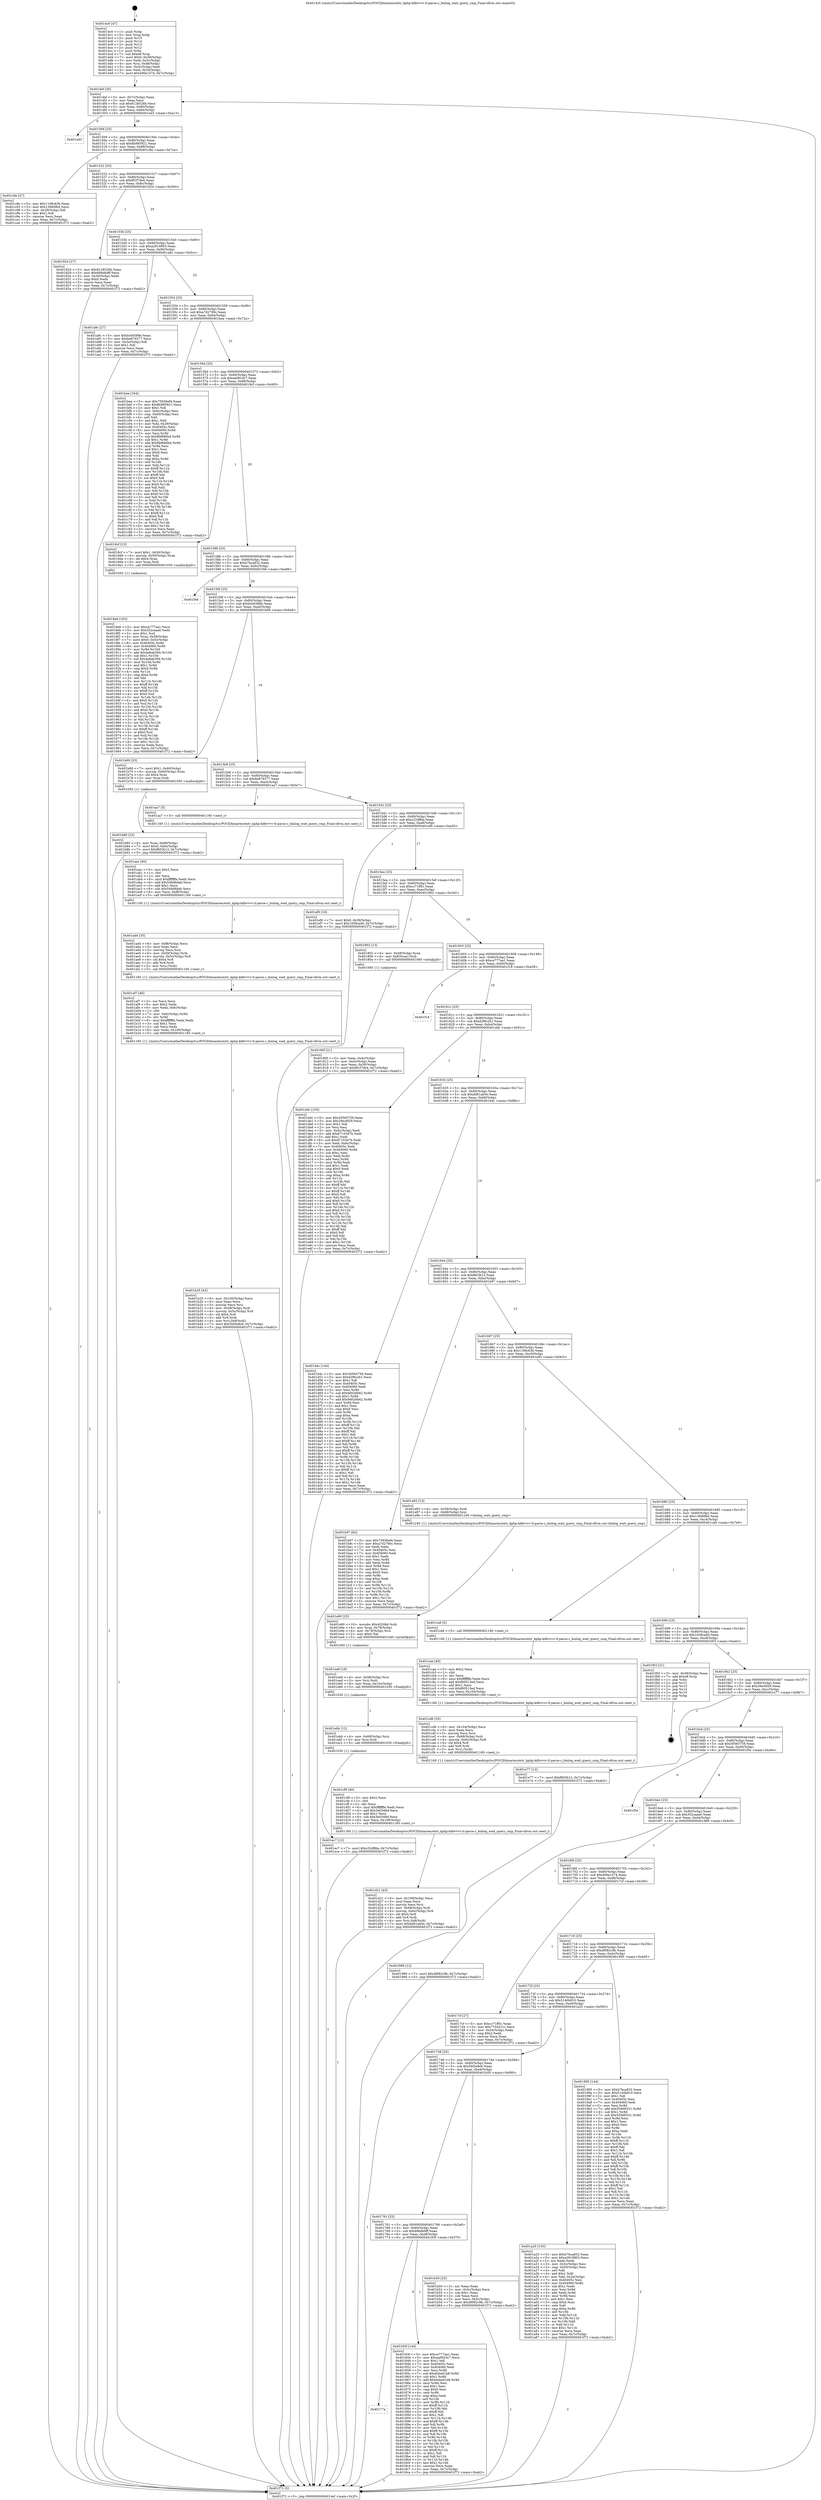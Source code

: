 digraph "0x4014c0" {
  label = "0x4014c0 (/mnt/c/Users/mathe/Desktop/tcc/POCII/binaries/extr_kphp-kdbvvvv-tl-parse.c_binlog_wait_query_cmp_Final-ollvm.out::main(0))"
  labelloc = "t"
  node[shape=record]

  Entry [label="",width=0.3,height=0.3,shape=circle,fillcolor=black,style=filled]
  "0x4014ef" [label="{
     0x4014ef [26]\l
     | [instrs]\l
     &nbsp;&nbsp;0x4014ef \<+3\>: mov -0x7c(%rbp),%eax\l
     &nbsp;&nbsp;0x4014f2 \<+2\>: mov %eax,%ecx\l
     &nbsp;&nbsp;0x4014f4 \<+6\>: sub $0x8128526b,%ecx\l
     &nbsp;&nbsp;0x4014fa \<+3\>: mov %eax,-0x80(%rbp)\l
     &nbsp;&nbsp;0x4014fd \<+6\>: mov %ecx,-0x84(%rbp)\l
     &nbsp;&nbsp;0x401503 \<+6\>: je 0000000000401ed3 \<main+0xa13\>\l
  }"]
  "0x401ed3" [label="{
     0x401ed3\l
  }", style=dashed]
  "0x401509" [label="{
     0x401509 [25]\l
     | [instrs]\l
     &nbsp;&nbsp;0x401509 \<+5\>: jmp 000000000040150e \<main+0x4e\>\l
     &nbsp;&nbsp;0x40150e \<+3\>: mov -0x80(%rbp),%eax\l
     &nbsp;&nbsp;0x401511 \<+5\>: sub $0x8b985921,%eax\l
     &nbsp;&nbsp;0x401516 \<+6\>: mov %eax,-0x88(%rbp)\l
     &nbsp;&nbsp;0x40151c \<+6\>: je 0000000000401c8e \<main+0x7ce\>\l
  }"]
  Exit [label="",width=0.3,height=0.3,shape=circle,fillcolor=black,style=filled,peripheries=2]
  "0x401c8e" [label="{
     0x401c8e [27]\l
     | [instrs]\l
     &nbsp;&nbsp;0x401c8e \<+5\>: mov $0x1168c63b,%eax\l
     &nbsp;&nbsp;0x401c93 \<+5\>: mov $0x139d0fb4,%ecx\l
     &nbsp;&nbsp;0x401c98 \<+3\>: mov -0x29(%rbp),%dl\l
     &nbsp;&nbsp;0x401c9b \<+3\>: test $0x1,%dl\l
     &nbsp;&nbsp;0x401c9e \<+3\>: cmovne %ecx,%eax\l
     &nbsp;&nbsp;0x401ca1 \<+3\>: mov %eax,-0x7c(%rbp)\l
     &nbsp;&nbsp;0x401ca4 \<+5\>: jmp 0000000000401f72 \<main+0xab2\>\l
  }"]
  "0x401522" [label="{
     0x401522 [25]\l
     | [instrs]\l
     &nbsp;&nbsp;0x401522 \<+5\>: jmp 0000000000401527 \<main+0x67\>\l
     &nbsp;&nbsp;0x401527 \<+3\>: mov -0x80(%rbp),%eax\l
     &nbsp;&nbsp;0x40152a \<+5\>: sub $0x9f1f7de4,%eax\l
     &nbsp;&nbsp;0x40152f \<+6\>: mov %eax,-0x8c(%rbp)\l
     &nbsp;&nbsp;0x401535 \<+6\>: je 0000000000401824 \<main+0x364\>\l
  }"]
  "0x401ec7" [label="{
     0x401ec7 [12]\l
     | [instrs]\l
     &nbsp;&nbsp;0x401ec7 \<+7\>: movl $0xc32dffda,-0x7c(%rbp)\l
     &nbsp;&nbsp;0x401ece \<+5\>: jmp 0000000000401f72 \<main+0xab2\>\l
  }"]
  "0x401824" [label="{
     0x401824 [27]\l
     | [instrs]\l
     &nbsp;&nbsp;0x401824 \<+5\>: mov $0x8128526b,%eax\l
     &nbsp;&nbsp;0x401829 \<+5\>: mov $0x68bdb9ff,%ecx\l
     &nbsp;&nbsp;0x40182e \<+3\>: mov -0x30(%rbp),%edx\l
     &nbsp;&nbsp;0x401831 \<+3\>: cmp $0x0,%edx\l
     &nbsp;&nbsp;0x401834 \<+3\>: cmove %ecx,%eax\l
     &nbsp;&nbsp;0x401837 \<+3\>: mov %eax,-0x7c(%rbp)\l
     &nbsp;&nbsp;0x40183a \<+5\>: jmp 0000000000401f72 \<main+0xab2\>\l
  }"]
  "0x40153b" [label="{
     0x40153b [25]\l
     | [instrs]\l
     &nbsp;&nbsp;0x40153b \<+5\>: jmp 0000000000401540 \<main+0x80\>\l
     &nbsp;&nbsp;0x401540 \<+3\>: mov -0x80(%rbp),%eax\l
     &nbsp;&nbsp;0x401543 \<+5\>: sub $0xa2919803,%eax\l
     &nbsp;&nbsp;0x401548 \<+6\>: mov %eax,-0x90(%rbp)\l
     &nbsp;&nbsp;0x40154e \<+6\>: je 0000000000401a8c \<main+0x5cc\>\l
  }"]
  "0x401ebb" [label="{
     0x401ebb [12]\l
     | [instrs]\l
     &nbsp;&nbsp;0x401ebb \<+4\>: mov -0x68(%rbp),%rsi\l
     &nbsp;&nbsp;0x401ebf \<+3\>: mov %rsi,%rdi\l
     &nbsp;&nbsp;0x401ec2 \<+5\>: call 0000000000401030 \<free@plt\>\l
     | [calls]\l
     &nbsp;&nbsp;0x401030 \{1\} (unknown)\l
  }"]
  "0x401a8c" [label="{
     0x401a8c [27]\l
     | [instrs]\l
     &nbsp;&nbsp;0x401a8c \<+5\>: mov $0xbcb0388e,%eax\l
     &nbsp;&nbsp;0x401a91 \<+5\>: mov $0xbe876277,%ecx\l
     &nbsp;&nbsp;0x401a96 \<+3\>: mov -0x2a(%rbp),%dl\l
     &nbsp;&nbsp;0x401a99 \<+3\>: test $0x1,%dl\l
     &nbsp;&nbsp;0x401a9c \<+3\>: cmovne %ecx,%eax\l
     &nbsp;&nbsp;0x401a9f \<+3\>: mov %eax,-0x7c(%rbp)\l
     &nbsp;&nbsp;0x401aa2 \<+5\>: jmp 0000000000401f72 \<main+0xab2\>\l
  }"]
  "0x401554" [label="{
     0x401554 [25]\l
     | [instrs]\l
     &nbsp;&nbsp;0x401554 \<+5\>: jmp 0000000000401559 \<main+0x99\>\l
     &nbsp;&nbsp;0x401559 \<+3\>: mov -0x80(%rbp),%eax\l
     &nbsp;&nbsp;0x40155c \<+5\>: sub $0xa7d2790c,%eax\l
     &nbsp;&nbsp;0x401561 \<+6\>: mov %eax,-0x94(%rbp)\l
     &nbsp;&nbsp;0x401567 \<+6\>: je 0000000000401bea \<main+0x72a\>\l
  }"]
  "0x401ea9" [label="{
     0x401ea9 [18]\l
     | [instrs]\l
     &nbsp;&nbsp;0x401ea9 \<+4\>: mov -0x58(%rbp),%rsi\l
     &nbsp;&nbsp;0x401ead \<+3\>: mov %rsi,%rdi\l
     &nbsp;&nbsp;0x401eb0 \<+6\>: mov %eax,-0x10c(%rbp)\l
     &nbsp;&nbsp;0x401eb6 \<+5\>: call 0000000000401030 \<free@plt\>\l
     | [calls]\l
     &nbsp;&nbsp;0x401030 \{1\} (unknown)\l
  }"]
  "0x401bea" [label="{
     0x401bea [164]\l
     | [instrs]\l
     &nbsp;&nbsp;0x401bea \<+5\>: mov $0x75936ef4,%eax\l
     &nbsp;&nbsp;0x401bef \<+5\>: mov $0x8b985921,%ecx\l
     &nbsp;&nbsp;0x401bf4 \<+2\>: mov $0x1,%dl\l
     &nbsp;&nbsp;0x401bf6 \<+3\>: mov -0x6c(%rbp),%esi\l
     &nbsp;&nbsp;0x401bf9 \<+3\>: cmp -0x60(%rbp),%esi\l
     &nbsp;&nbsp;0x401bfc \<+4\>: setl %dil\l
     &nbsp;&nbsp;0x401c00 \<+4\>: and $0x1,%dil\l
     &nbsp;&nbsp;0x401c04 \<+4\>: mov %dil,-0x29(%rbp)\l
     &nbsp;&nbsp;0x401c08 \<+7\>: mov 0x40405c,%esi\l
     &nbsp;&nbsp;0x401c0f \<+8\>: mov 0x404060,%r8d\l
     &nbsp;&nbsp;0x401c17 \<+3\>: mov %esi,%r9d\l
     &nbsp;&nbsp;0x401c1a \<+7\>: sub $0x8bf686b4,%r9d\l
     &nbsp;&nbsp;0x401c21 \<+4\>: sub $0x1,%r9d\l
     &nbsp;&nbsp;0x401c25 \<+7\>: add $0x8bf686b4,%r9d\l
     &nbsp;&nbsp;0x401c2c \<+4\>: imul %r9d,%esi\l
     &nbsp;&nbsp;0x401c30 \<+3\>: and $0x1,%esi\l
     &nbsp;&nbsp;0x401c33 \<+3\>: cmp $0x0,%esi\l
     &nbsp;&nbsp;0x401c36 \<+4\>: sete %dil\l
     &nbsp;&nbsp;0x401c3a \<+4\>: cmp $0xa,%r8d\l
     &nbsp;&nbsp;0x401c3e \<+4\>: setl %r10b\l
     &nbsp;&nbsp;0x401c42 \<+3\>: mov %dil,%r11b\l
     &nbsp;&nbsp;0x401c45 \<+4\>: xor $0xff,%r11b\l
     &nbsp;&nbsp;0x401c49 \<+3\>: mov %r10b,%bl\l
     &nbsp;&nbsp;0x401c4c \<+3\>: xor $0xff,%bl\l
     &nbsp;&nbsp;0x401c4f \<+3\>: xor $0x0,%dl\l
     &nbsp;&nbsp;0x401c52 \<+3\>: mov %r11b,%r14b\l
     &nbsp;&nbsp;0x401c55 \<+4\>: and $0x0,%r14b\l
     &nbsp;&nbsp;0x401c59 \<+3\>: and %dl,%dil\l
     &nbsp;&nbsp;0x401c5c \<+3\>: mov %bl,%r15b\l
     &nbsp;&nbsp;0x401c5f \<+4\>: and $0x0,%r15b\l
     &nbsp;&nbsp;0x401c63 \<+3\>: and %dl,%r10b\l
     &nbsp;&nbsp;0x401c66 \<+3\>: or %dil,%r14b\l
     &nbsp;&nbsp;0x401c69 \<+3\>: or %r10b,%r15b\l
     &nbsp;&nbsp;0x401c6c \<+3\>: xor %r15b,%r14b\l
     &nbsp;&nbsp;0x401c6f \<+3\>: or %bl,%r11b\l
     &nbsp;&nbsp;0x401c72 \<+4\>: xor $0xff,%r11b\l
     &nbsp;&nbsp;0x401c76 \<+3\>: or $0x0,%dl\l
     &nbsp;&nbsp;0x401c79 \<+3\>: and %dl,%r11b\l
     &nbsp;&nbsp;0x401c7c \<+3\>: or %r11b,%r14b\l
     &nbsp;&nbsp;0x401c7f \<+4\>: test $0x1,%r14b\l
     &nbsp;&nbsp;0x401c83 \<+3\>: cmovne %ecx,%eax\l
     &nbsp;&nbsp;0x401c86 \<+3\>: mov %eax,-0x7c(%rbp)\l
     &nbsp;&nbsp;0x401c89 \<+5\>: jmp 0000000000401f72 \<main+0xab2\>\l
  }"]
  "0x40156d" [label="{
     0x40156d [25]\l
     | [instrs]\l
     &nbsp;&nbsp;0x40156d \<+5\>: jmp 0000000000401572 \<main+0xb2\>\l
     &nbsp;&nbsp;0x401572 \<+3\>: mov -0x80(%rbp),%eax\l
     &nbsp;&nbsp;0x401575 \<+5\>: sub $0xaa0824c7,%eax\l
     &nbsp;&nbsp;0x40157a \<+6\>: mov %eax,-0x98(%rbp)\l
     &nbsp;&nbsp;0x401580 \<+6\>: je 00000000004018cf \<main+0x40f\>\l
  }"]
  "0x401e90" [label="{
     0x401e90 [25]\l
     | [instrs]\l
     &nbsp;&nbsp;0x401e90 \<+10\>: movabs $0x4020b6,%rdi\l
     &nbsp;&nbsp;0x401e9a \<+4\>: mov %rax,-0x78(%rbp)\l
     &nbsp;&nbsp;0x401e9e \<+4\>: mov -0x78(%rbp),%rsi\l
     &nbsp;&nbsp;0x401ea2 \<+2\>: mov $0x0,%al\l
     &nbsp;&nbsp;0x401ea4 \<+5\>: call 0000000000401040 \<printf@plt\>\l
     | [calls]\l
     &nbsp;&nbsp;0x401040 \{1\} (unknown)\l
  }"]
  "0x4018cf" [label="{
     0x4018cf [23]\l
     | [instrs]\l
     &nbsp;&nbsp;0x4018cf \<+7\>: movl $0x1,-0x50(%rbp)\l
     &nbsp;&nbsp;0x4018d6 \<+4\>: movslq -0x50(%rbp),%rax\l
     &nbsp;&nbsp;0x4018da \<+4\>: shl $0x4,%rax\l
     &nbsp;&nbsp;0x4018de \<+3\>: mov %rax,%rdi\l
     &nbsp;&nbsp;0x4018e1 \<+5\>: call 0000000000401050 \<malloc@plt\>\l
     | [calls]\l
     &nbsp;&nbsp;0x401050 \{1\} (unknown)\l
  }"]
  "0x401586" [label="{
     0x401586 [25]\l
     | [instrs]\l
     &nbsp;&nbsp;0x401586 \<+5\>: jmp 000000000040158b \<main+0xcb\>\l
     &nbsp;&nbsp;0x40158b \<+3\>: mov -0x80(%rbp),%eax\l
     &nbsp;&nbsp;0x40158e \<+5\>: sub $0xb7bca832,%eax\l
     &nbsp;&nbsp;0x401593 \<+6\>: mov %eax,-0x9c(%rbp)\l
     &nbsp;&nbsp;0x401599 \<+6\>: je 0000000000401f46 \<main+0xa86\>\l
  }"]
  "0x401d21" [label="{
     0x401d21 [43]\l
     | [instrs]\l
     &nbsp;&nbsp;0x401d21 \<+6\>: mov -0x108(%rbp),%ecx\l
     &nbsp;&nbsp;0x401d27 \<+3\>: imul %eax,%ecx\l
     &nbsp;&nbsp;0x401d2a \<+3\>: movslq %ecx,%rsi\l
     &nbsp;&nbsp;0x401d2d \<+4\>: mov -0x68(%rbp),%rdi\l
     &nbsp;&nbsp;0x401d31 \<+4\>: movslq -0x6c(%rbp),%r8\l
     &nbsp;&nbsp;0x401d35 \<+4\>: shl $0x4,%r8\l
     &nbsp;&nbsp;0x401d39 \<+3\>: add %r8,%rdi\l
     &nbsp;&nbsp;0x401d3c \<+4\>: mov %rsi,0x8(%rdi)\l
     &nbsp;&nbsp;0x401d40 \<+7\>: movl $0xdd61ab5e,-0x7c(%rbp)\l
     &nbsp;&nbsp;0x401d47 \<+5\>: jmp 0000000000401f72 \<main+0xab2\>\l
  }"]
  "0x401f46" [label="{
     0x401f46\l
  }", style=dashed]
  "0x40159f" [label="{
     0x40159f [25]\l
     | [instrs]\l
     &nbsp;&nbsp;0x40159f \<+5\>: jmp 00000000004015a4 \<main+0xe4\>\l
     &nbsp;&nbsp;0x4015a4 \<+3\>: mov -0x80(%rbp),%eax\l
     &nbsp;&nbsp;0x4015a7 \<+5\>: sub $0xbcb0388e,%eax\l
     &nbsp;&nbsp;0x4015ac \<+6\>: mov %eax,-0xa0(%rbp)\l
     &nbsp;&nbsp;0x4015b2 \<+6\>: je 0000000000401b69 \<main+0x6a9\>\l
  }"]
  "0x401cf9" [label="{
     0x401cf9 [40]\l
     | [instrs]\l
     &nbsp;&nbsp;0x401cf9 \<+5\>: mov $0x2,%ecx\l
     &nbsp;&nbsp;0x401cfe \<+1\>: cltd\l
     &nbsp;&nbsp;0x401cff \<+2\>: idiv %ecx\l
     &nbsp;&nbsp;0x401d01 \<+6\>: imul $0xfffffffe,%edx,%ecx\l
     &nbsp;&nbsp;0x401d07 \<+6\>: add $0x3e034fef,%ecx\l
     &nbsp;&nbsp;0x401d0d \<+3\>: add $0x1,%ecx\l
     &nbsp;&nbsp;0x401d10 \<+6\>: sub $0x3e034fef,%ecx\l
     &nbsp;&nbsp;0x401d16 \<+6\>: mov %ecx,-0x108(%rbp)\l
     &nbsp;&nbsp;0x401d1c \<+5\>: call 0000000000401160 \<next_i\>\l
     | [calls]\l
     &nbsp;&nbsp;0x401160 \{1\} (/mnt/c/Users/mathe/Desktop/tcc/POCII/binaries/extr_kphp-kdbvvvv-tl-parse.c_binlog_wait_query_cmp_Final-ollvm.out::next_i)\l
  }"]
  "0x401b69" [label="{
     0x401b69 [23]\l
     | [instrs]\l
     &nbsp;&nbsp;0x401b69 \<+7\>: movl $0x1,-0x60(%rbp)\l
     &nbsp;&nbsp;0x401b70 \<+4\>: movslq -0x60(%rbp),%rax\l
     &nbsp;&nbsp;0x401b74 \<+4\>: shl $0x4,%rax\l
     &nbsp;&nbsp;0x401b78 \<+3\>: mov %rax,%rdi\l
     &nbsp;&nbsp;0x401b7b \<+5\>: call 0000000000401050 \<malloc@plt\>\l
     | [calls]\l
     &nbsp;&nbsp;0x401050 \{1\} (unknown)\l
  }"]
  "0x4015b8" [label="{
     0x4015b8 [25]\l
     | [instrs]\l
     &nbsp;&nbsp;0x4015b8 \<+5\>: jmp 00000000004015bd \<main+0xfd\>\l
     &nbsp;&nbsp;0x4015bd \<+3\>: mov -0x80(%rbp),%eax\l
     &nbsp;&nbsp;0x4015c0 \<+5\>: sub $0xbe876277,%eax\l
     &nbsp;&nbsp;0x4015c5 \<+6\>: mov %eax,-0xa4(%rbp)\l
     &nbsp;&nbsp;0x4015cb \<+6\>: je 0000000000401aa7 \<main+0x5e7\>\l
  }"]
  "0x401cd6" [label="{
     0x401cd6 [35]\l
     | [instrs]\l
     &nbsp;&nbsp;0x401cd6 \<+6\>: mov -0x104(%rbp),%ecx\l
     &nbsp;&nbsp;0x401cdc \<+3\>: imul %eax,%ecx\l
     &nbsp;&nbsp;0x401cdf \<+3\>: movslq %ecx,%rsi\l
     &nbsp;&nbsp;0x401ce2 \<+4\>: mov -0x68(%rbp),%rdi\l
     &nbsp;&nbsp;0x401ce6 \<+4\>: movslq -0x6c(%rbp),%r8\l
     &nbsp;&nbsp;0x401cea \<+4\>: shl $0x4,%r8\l
     &nbsp;&nbsp;0x401cee \<+3\>: add %r8,%rdi\l
     &nbsp;&nbsp;0x401cf1 \<+3\>: mov %rsi,(%rdi)\l
     &nbsp;&nbsp;0x401cf4 \<+5\>: call 0000000000401160 \<next_i\>\l
     | [calls]\l
     &nbsp;&nbsp;0x401160 \{1\} (/mnt/c/Users/mathe/Desktop/tcc/POCII/binaries/extr_kphp-kdbvvvv-tl-parse.c_binlog_wait_query_cmp_Final-ollvm.out::next_i)\l
  }"]
  "0x401aa7" [label="{
     0x401aa7 [5]\l
     | [instrs]\l
     &nbsp;&nbsp;0x401aa7 \<+5\>: call 0000000000401160 \<next_i\>\l
     | [calls]\l
     &nbsp;&nbsp;0x401160 \{1\} (/mnt/c/Users/mathe/Desktop/tcc/POCII/binaries/extr_kphp-kdbvvvv-tl-parse.c_binlog_wait_query_cmp_Final-ollvm.out::next_i)\l
  }"]
  "0x4015d1" [label="{
     0x4015d1 [25]\l
     | [instrs]\l
     &nbsp;&nbsp;0x4015d1 \<+5\>: jmp 00000000004015d6 \<main+0x116\>\l
     &nbsp;&nbsp;0x4015d6 \<+3\>: mov -0x80(%rbp),%eax\l
     &nbsp;&nbsp;0x4015d9 \<+5\>: sub $0xc32dffda,%eax\l
     &nbsp;&nbsp;0x4015de \<+6\>: mov %eax,-0xa8(%rbp)\l
     &nbsp;&nbsp;0x4015e4 \<+6\>: je 0000000000401ef0 \<main+0xa30\>\l
  }"]
  "0x401cae" [label="{
     0x401cae [40]\l
     | [instrs]\l
     &nbsp;&nbsp;0x401cae \<+5\>: mov $0x2,%ecx\l
     &nbsp;&nbsp;0x401cb3 \<+1\>: cltd\l
     &nbsp;&nbsp;0x401cb4 \<+2\>: idiv %ecx\l
     &nbsp;&nbsp;0x401cb6 \<+6\>: imul $0xfffffffe,%edx,%ecx\l
     &nbsp;&nbsp;0x401cbc \<+6\>: add $0xf60513ed,%ecx\l
     &nbsp;&nbsp;0x401cc2 \<+3\>: add $0x1,%ecx\l
     &nbsp;&nbsp;0x401cc5 \<+6\>: sub $0xf60513ed,%ecx\l
     &nbsp;&nbsp;0x401ccb \<+6\>: mov %ecx,-0x104(%rbp)\l
     &nbsp;&nbsp;0x401cd1 \<+5\>: call 0000000000401160 \<next_i\>\l
     | [calls]\l
     &nbsp;&nbsp;0x401160 \{1\} (/mnt/c/Users/mathe/Desktop/tcc/POCII/binaries/extr_kphp-kdbvvvv-tl-parse.c_binlog_wait_query_cmp_Final-ollvm.out::next_i)\l
  }"]
  "0x401ef0" [label="{
     0x401ef0 [19]\l
     | [instrs]\l
     &nbsp;&nbsp;0x401ef0 \<+7\>: movl $0x0,-0x38(%rbp)\l
     &nbsp;&nbsp;0x401ef7 \<+7\>: movl $0x1d39ca40,-0x7c(%rbp)\l
     &nbsp;&nbsp;0x401efe \<+5\>: jmp 0000000000401f72 \<main+0xab2\>\l
  }"]
  "0x4015ea" [label="{
     0x4015ea [25]\l
     | [instrs]\l
     &nbsp;&nbsp;0x4015ea \<+5\>: jmp 00000000004015ef \<main+0x12f\>\l
     &nbsp;&nbsp;0x4015ef \<+3\>: mov -0x80(%rbp),%eax\l
     &nbsp;&nbsp;0x4015f2 \<+5\>: sub $0xcc71ff5c,%eax\l
     &nbsp;&nbsp;0x4015f7 \<+6\>: mov %eax,-0xac(%rbp)\l
     &nbsp;&nbsp;0x4015fd \<+6\>: je 0000000000401802 \<main+0x342\>\l
  }"]
  "0x401b80" [label="{
     0x401b80 [23]\l
     | [instrs]\l
     &nbsp;&nbsp;0x401b80 \<+4\>: mov %rax,-0x68(%rbp)\l
     &nbsp;&nbsp;0x401b84 \<+7\>: movl $0x0,-0x6c(%rbp)\l
     &nbsp;&nbsp;0x401b8b \<+7\>: movl $0xf603b12,-0x7c(%rbp)\l
     &nbsp;&nbsp;0x401b92 \<+5\>: jmp 0000000000401f72 \<main+0xab2\>\l
  }"]
  "0x401802" [label="{
     0x401802 [13]\l
     | [instrs]\l
     &nbsp;&nbsp;0x401802 \<+4\>: mov -0x48(%rbp),%rax\l
     &nbsp;&nbsp;0x401806 \<+4\>: mov 0x8(%rax),%rdi\l
     &nbsp;&nbsp;0x40180a \<+5\>: call 0000000000401060 \<atoi@plt\>\l
     | [calls]\l
     &nbsp;&nbsp;0x401060 \{1\} (unknown)\l
  }"]
  "0x401603" [label="{
     0x401603 [25]\l
     | [instrs]\l
     &nbsp;&nbsp;0x401603 \<+5\>: jmp 0000000000401608 \<main+0x148\>\l
     &nbsp;&nbsp;0x401608 \<+3\>: mov -0x80(%rbp),%eax\l
     &nbsp;&nbsp;0x40160b \<+5\>: sub $0xce777aa1,%eax\l
     &nbsp;&nbsp;0x401610 \<+6\>: mov %eax,-0xb0(%rbp)\l
     &nbsp;&nbsp;0x401616 \<+6\>: je 0000000000401f18 \<main+0xa58\>\l
  }"]
  "0x401b25" [label="{
     0x401b25 [43]\l
     | [instrs]\l
     &nbsp;&nbsp;0x401b25 \<+6\>: mov -0x100(%rbp),%ecx\l
     &nbsp;&nbsp;0x401b2b \<+3\>: imul %eax,%ecx\l
     &nbsp;&nbsp;0x401b2e \<+3\>: movslq %ecx,%rsi\l
     &nbsp;&nbsp;0x401b31 \<+4\>: mov -0x58(%rbp),%rdi\l
     &nbsp;&nbsp;0x401b35 \<+4\>: movslq -0x5c(%rbp),%r8\l
     &nbsp;&nbsp;0x401b39 \<+4\>: shl $0x4,%r8\l
     &nbsp;&nbsp;0x401b3d \<+3\>: add %r8,%rdi\l
     &nbsp;&nbsp;0x401b40 \<+4\>: mov %rsi,0x8(%rdi)\l
     &nbsp;&nbsp;0x401b44 \<+7\>: movl $0x5bf3e8c6,-0x7c(%rbp)\l
     &nbsp;&nbsp;0x401b4b \<+5\>: jmp 0000000000401f72 \<main+0xab2\>\l
  }"]
  "0x401f18" [label="{
     0x401f18\l
  }", style=dashed]
  "0x40161c" [label="{
     0x40161c [25]\l
     | [instrs]\l
     &nbsp;&nbsp;0x40161c \<+5\>: jmp 0000000000401621 \<main+0x161\>\l
     &nbsp;&nbsp;0x401621 \<+3\>: mov -0x80(%rbp),%eax\l
     &nbsp;&nbsp;0x401624 \<+5\>: sub $0xd2f9c2b1,%eax\l
     &nbsp;&nbsp;0x401629 \<+6\>: mov %eax,-0xb4(%rbp)\l
     &nbsp;&nbsp;0x40162f \<+6\>: je 0000000000401ddc \<main+0x91c\>\l
  }"]
  "0x401af7" [label="{
     0x401af7 [46]\l
     | [instrs]\l
     &nbsp;&nbsp;0x401af7 \<+2\>: xor %ecx,%ecx\l
     &nbsp;&nbsp;0x401af9 \<+5\>: mov $0x2,%edx\l
     &nbsp;&nbsp;0x401afe \<+6\>: mov %edx,-0xfc(%rbp)\l
     &nbsp;&nbsp;0x401b04 \<+1\>: cltd\l
     &nbsp;&nbsp;0x401b05 \<+7\>: mov -0xfc(%rbp),%r9d\l
     &nbsp;&nbsp;0x401b0c \<+3\>: idiv %r9d\l
     &nbsp;&nbsp;0x401b0f \<+6\>: imul $0xfffffffe,%edx,%edx\l
     &nbsp;&nbsp;0x401b15 \<+3\>: sub $0x1,%ecx\l
     &nbsp;&nbsp;0x401b18 \<+2\>: sub %ecx,%edx\l
     &nbsp;&nbsp;0x401b1a \<+6\>: mov %edx,-0x100(%rbp)\l
     &nbsp;&nbsp;0x401b20 \<+5\>: call 0000000000401160 \<next_i\>\l
     | [calls]\l
     &nbsp;&nbsp;0x401160 \{1\} (/mnt/c/Users/mathe/Desktop/tcc/POCII/binaries/extr_kphp-kdbvvvv-tl-parse.c_binlog_wait_query_cmp_Final-ollvm.out::next_i)\l
  }"]
  "0x401ddc" [label="{
     0x401ddc [155]\l
     | [instrs]\l
     &nbsp;&nbsp;0x401ddc \<+5\>: mov $0x30565759,%eax\l
     &nbsp;&nbsp;0x401de1 \<+5\>: mov $0x29ec6f29,%ecx\l
     &nbsp;&nbsp;0x401de6 \<+2\>: mov $0x1,%dl\l
     &nbsp;&nbsp;0x401de8 \<+2\>: xor %esi,%esi\l
     &nbsp;&nbsp;0x401dea \<+3\>: mov -0x6c(%rbp),%edi\l
     &nbsp;&nbsp;0x401ded \<+6\>: add $0x87103d7b,%edi\l
     &nbsp;&nbsp;0x401df3 \<+3\>: add $0x1,%edi\l
     &nbsp;&nbsp;0x401df6 \<+6\>: sub $0x87103d7b,%edi\l
     &nbsp;&nbsp;0x401dfc \<+3\>: mov %edi,-0x6c(%rbp)\l
     &nbsp;&nbsp;0x401dff \<+7\>: mov 0x40405c,%edi\l
     &nbsp;&nbsp;0x401e06 \<+8\>: mov 0x404060,%r8d\l
     &nbsp;&nbsp;0x401e0e \<+3\>: sub $0x1,%esi\l
     &nbsp;&nbsp;0x401e11 \<+3\>: mov %edi,%r9d\l
     &nbsp;&nbsp;0x401e14 \<+3\>: add %esi,%r9d\l
     &nbsp;&nbsp;0x401e17 \<+4\>: imul %r9d,%edi\l
     &nbsp;&nbsp;0x401e1b \<+3\>: and $0x1,%edi\l
     &nbsp;&nbsp;0x401e1e \<+3\>: cmp $0x0,%edi\l
     &nbsp;&nbsp;0x401e21 \<+4\>: sete %r10b\l
     &nbsp;&nbsp;0x401e25 \<+4\>: cmp $0xa,%r8d\l
     &nbsp;&nbsp;0x401e29 \<+4\>: setl %r11b\l
     &nbsp;&nbsp;0x401e2d \<+3\>: mov %r10b,%bl\l
     &nbsp;&nbsp;0x401e30 \<+3\>: xor $0xff,%bl\l
     &nbsp;&nbsp;0x401e33 \<+3\>: mov %r11b,%r14b\l
     &nbsp;&nbsp;0x401e36 \<+4\>: xor $0xff,%r14b\l
     &nbsp;&nbsp;0x401e3a \<+3\>: xor $0x0,%dl\l
     &nbsp;&nbsp;0x401e3d \<+3\>: mov %bl,%r15b\l
     &nbsp;&nbsp;0x401e40 \<+4\>: and $0x0,%r15b\l
     &nbsp;&nbsp;0x401e44 \<+3\>: and %dl,%r10b\l
     &nbsp;&nbsp;0x401e47 \<+3\>: mov %r14b,%r12b\l
     &nbsp;&nbsp;0x401e4a \<+4\>: and $0x0,%r12b\l
     &nbsp;&nbsp;0x401e4e \<+3\>: and %dl,%r11b\l
     &nbsp;&nbsp;0x401e51 \<+3\>: or %r10b,%r15b\l
     &nbsp;&nbsp;0x401e54 \<+3\>: or %r11b,%r12b\l
     &nbsp;&nbsp;0x401e57 \<+3\>: xor %r12b,%r15b\l
     &nbsp;&nbsp;0x401e5a \<+3\>: or %r14b,%bl\l
     &nbsp;&nbsp;0x401e5d \<+3\>: xor $0xff,%bl\l
     &nbsp;&nbsp;0x401e60 \<+3\>: or $0x0,%dl\l
     &nbsp;&nbsp;0x401e63 \<+2\>: and %dl,%bl\l
     &nbsp;&nbsp;0x401e65 \<+3\>: or %bl,%r15b\l
     &nbsp;&nbsp;0x401e68 \<+4\>: test $0x1,%r15b\l
     &nbsp;&nbsp;0x401e6c \<+3\>: cmovne %ecx,%eax\l
     &nbsp;&nbsp;0x401e6f \<+3\>: mov %eax,-0x7c(%rbp)\l
     &nbsp;&nbsp;0x401e72 \<+5\>: jmp 0000000000401f72 \<main+0xab2\>\l
  }"]
  "0x401635" [label="{
     0x401635 [25]\l
     | [instrs]\l
     &nbsp;&nbsp;0x401635 \<+5\>: jmp 000000000040163a \<main+0x17a\>\l
     &nbsp;&nbsp;0x40163a \<+3\>: mov -0x80(%rbp),%eax\l
     &nbsp;&nbsp;0x40163d \<+5\>: sub $0xdd61ab5e,%eax\l
     &nbsp;&nbsp;0x401642 \<+6\>: mov %eax,-0xb8(%rbp)\l
     &nbsp;&nbsp;0x401648 \<+6\>: je 0000000000401d4c \<main+0x88c\>\l
  }"]
  "0x401ad4" [label="{
     0x401ad4 [35]\l
     | [instrs]\l
     &nbsp;&nbsp;0x401ad4 \<+6\>: mov -0xf8(%rbp),%ecx\l
     &nbsp;&nbsp;0x401ada \<+3\>: imul %eax,%ecx\l
     &nbsp;&nbsp;0x401add \<+3\>: movslq %ecx,%rsi\l
     &nbsp;&nbsp;0x401ae0 \<+4\>: mov -0x58(%rbp),%rdi\l
     &nbsp;&nbsp;0x401ae4 \<+4\>: movslq -0x5c(%rbp),%r8\l
     &nbsp;&nbsp;0x401ae8 \<+4\>: shl $0x4,%r8\l
     &nbsp;&nbsp;0x401aec \<+3\>: add %r8,%rdi\l
     &nbsp;&nbsp;0x401aef \<+3\>: mov %rsi,(%rdi)\l
     &nbsp;&nbsp;0x401af2 \<+5\>: call 0000000000401160 \<next_i\>\l
     | [calls]\l
     &nbsp;&nbsp;0x401160 \{1\} (/mnt/c/Users/mathe/Desktop/tcc/POCII/binaries/extr_kphp-kdbvvvv-tl-parse.c_binlog_wait_query_cmp_Final-ollvm.out::next_i)\l
  }"]
  "0x401d4c" [label="{
     0x401d4c [144]\l
     | [instrs]\l
     &nbsp;&nbsp;0x401d4c \<+5\>: mov $0x30565759,%eax\l
     &nbsp;&nbsp;0x401d51 \<+5\>: mov $0xd2f9c2b1,%ecx\l
     &nbsp;&nbsp;0x401d56 \<+2\>: mov $0x1,%dl\l
     &nbsp;&nbsp;0x401d58 \<+7\>: mov 0x40405c,%esi\l
     &nbsp;&nbsp;0x401d5f \<+7\>: mov 0x404060,%edi\l
     &nbsp;&nbsp;0x401d66 \<+3\>: mov %esi,%r8d\l
     &nbsp;&nbsp;0x401d69 \<+7\>: sub $0x9d026b62,%r8d\l
     &nbsp;&nbsp;0x401d70 \<+4\>: sub $0x1,%r8d\l
     &nbsp;&nbsp;0x401d74 \<+7\>: add $0x9d026b62,%r8d\l
     &nbsp;&nbsp;0x401d7b \<+4\>: imul %r8d,%esi\l
     &nbsp;&nbsp;0x401d7f \<+3\>: and $0x1,%esi\l
     &nbsp;&nbsp;0x401d82 \<+3\>: cmp $0x0,%esi\l
     &nbsp;&nbsp;0x401d85 \<+4\>: sete %r9b\l
     &nbsp;&nbsp;0x401d89 \<+3\>: cmp $0xa,%edi\l
     &nbsp;&nbsp;0x401d8c \<+4\>: setl %r10b\l
     &nbsp;&nbsp;0x401d90 \<+3\>: mov %r9b,%r11b\l
     &nbsp;&nbsp;0x401d93 \<+4\>: xor $0xff,%r11b\l
     &nbsp;&nbsp;0x401d97 \<+3\>: mov %r10b,%bl\l
     &nbsp;&nbsp;0x401d9a \<+3\>: xor $0xff,%bl\l
     &nbsp;&nbsp;0x401d9d \<+3\>: xor $0x1,%dl\l
     &nbsp;&nbsp;0x401da0 \<+3\>: mov %r11b,%r14b\l
     &nbsp;&nbsp;0x401da3 \<+4\>: and $0xff,%r14b\l
     &nbsp;&nbsp;0x401da7 \<+3\>: and %dl,%r9b\l
     &nbsp;&nbsp;0x401daa \<+3\>: mov %bl,%r15b\l
     &nbsp;&nbsp;0x401dad \<+4\>: and $0xff,%r15b\l
     &nbsp;&nbsp;0x401db1 \<+3\>: and %dl,%r10b\l
     &nbsp;&nbsp;0x401db4 \<+3\>: or %r9b,%r14b\l
     &nbsp;&nbsp;0x401db7 \<+3\>: or %r10b,%r15b\l
     &nbsp;&nbsp;0x401dba \<+3\>: xor %r15b,%r14b\l
     &nbsp;&nbsp;0x401dbd \<+3\>: or %bl,%r11b\l
     &nbsp;&nbsp;0x401dc0 \<+4\>: xor $0xff,%r11b\l
     &nbsp;&nbsp;0x401dc4 \<+3\>: or $0x1,%dl\l
     &nbsp;&nbsp;0x401dc7 \<+3\>: and %dl,%r11b\l
     &nbsp;&nbsp;0x401dca \<+3\>: or %r11b,%r14b\l
     &nbsp;&nbsp;0x401dcd \<+4\>: test $0x1,%r14b\l
     &nbsp;&nbsp;0x401dd1 \<+3\>: cmovne %ecx,%eax\l
     &nbsp;&nbsp;0x401dd4 \<+3\>: mov %eax,-0x7c(%rbp)\l
     &nbsp;&nbsp;0x401dd7 \<+5\>: jmp 0000000000401f72 \<main+0xab2\>\l
  }"]
  "0x40164e" [label="{
     0x40164e [25]\l
     | [instrs]\l
     &nbsp;&nbsp;0x40164e \<+5\>: jmp 0000000000401653 \<main+0x193\>\l
     &nbsp;&nbsp;0x401653 \<+3\>: mov -0x80(%rbp),%eax\l
     &nbsp;&nbsp;0x401656 \<+5\>: sub $0xf603b12,%eax\l
     &nbsp;&nbsp;0x40165b \<+6\>: mov %eax,-0xbc(%rbp)\l
     &nbsp;&nbsp;0x401661 \<+6\>: je 0000000000401b97 \<main+0x6d7\>\l
  }"]
  "0x401aac" [label="{
     0x401aac [40]\l
     | [instrs]\l
     &nbsp;&nbsp;0x401aac \<+5\>: mov $0x2,%ecx\l
     &nbsp;&nbsp;0x401ab1 \<+1\>: cltd\l
     &nbsp;&nbsp;0x401ab2 \<+2\>: idiv %ecx\l
     &nbsp;&nbsp;0x401ab4 \<+6\>: imul $0xfffffffe,%edx,%ecx\l
     &nbsp;&nbsp;0x401aba \<+6\>: add $0x548d6dab,%ecx\l
     &nbsp;&nbsp;0x401ac0 \<+3\>: add $0x1,%ecx\l
     &nbsp;&nbsp;0x401ac3 \<+6\>: sub $0x548d6dab,%ecx\l
     &nbsp;&nbsp;0x401ac9 \<+6\>: mov %ecx,-0xf8(%rbp)\l
     &nbsp;&nbsp;0x401acf \<+5\>: call 0000000000401160 \<next_i\>\l
     | [calls]\l
     &nbsp;&nbsp;0x401160 \{1\} (/mnt/c/Users/mathe/Desktop/tcc/POCII/binaries/extr_kphp-kdbvvvv-tl-parse.c_binlog_wait_query_cmp_Final-ollvm.out::next_i)\l
  }"]
  "0x401b97" [label="{
     0x401b97 [83]\l
     | [instrs]\l
     &nbsp;&nbsp;0x401b97 \<+5\>: mov $0x75936ef4,%eax\l
     &nbsp;&nbsp;0x401b9c \<+5\>: mov $0xa7d2790c,%ecx\l
     &nbsp;&nbsp;0x401ba1 \<+2\>: xor %edx,%edx\l
     &nbsp;&nbsp;0x401ba3 \<+7\>: mov 0x40405c,%esi\l
     &nbsp;&nbsp;0x401baa \<+7\>: mov 0x404060,%edi\l
     &nbsp;&nbsp;0x401bb1 \<+3\>: sub $0x1,%edx\l
     &nbsp;&nbsp;0x401bb4 \<+3\>: mov %esi,%r8d\l
     &nbsp;&nbsp;0x401bb7 \<+3\>: add %edx,%r8d\l
     &nbsp;&nbsp;0x401bba \<+4\>: imul %r8d,%esi\l
     &nbsp;&nbsp;0x401bbe \<+3\>: and $0x1,%esi\l
     &nbsp;&nbsp;0x401bc1 \<+3\>: cmp $0x0,%esi\l
     &nbsp;&nbsp;0x401bc4 \<+4\>: sete %r9b\l
     &nbsp;&nbsp;0x401bc8 \<+3\>: cmp $0xa,%edi\l
     &nbsp;&nbsp;0x401bcb \<+4\>: setl %r10b\l
     &nbsp;&nbsp;0x401bcf \<+3\>: mov %r9b,%r11b\l
     &nbsp;&nbsp;0x401bd2 \<+3\>: and %r10b,%r11b\l
     &nbsp;&nbsp;0x401bd5 \<+3\>: xor %r10b,%r9b\l
     &nbsp;&nbsp;0x401bd8 \<+3\>: or %r9b,%r11b\l
     &nbsp;&nbsp;0x401bdb \<+4\>: test $0x1,%r11b\l
     &nbsp;&nbsp;0x401bdf \<+3\>: cmovne %ecx,%eax\l
     &nbsp;&nbsp;0x401be2 \<+3\>: mov %eax,-0x7c(%rbp)\l
     &nbsp;&nbsp;0x401be5 \<+5\>: jmp 0000000000401f72 \<main+0xab2\>\l
  }"]
  "0x401667" [label="{
     0x401667 [25]\l
     | [instrs]\l
     &nbsp;&nbsp;0x401667 \<+5\>: jmp 000000000040166c \<main+0x1ac\>\l
     &nbsp;&nbsp;0x40166c \<+3\>: mov -0x80(%rbp),%eax\l
     &nbsp;&nbsp;0x40166f \<+5\>: sub $0x1168c63b,%eax\l
     &nbsp;&nbsp;0x401674 \<+6\>: mov %eax,-0xc0(%rbp)\l
     &nbsp;&nbsp;0x40167a \<+6\>: je 0000000000401e83 \<main+0x9c3\>\l
  }"]
  "0x4018e6" [label="{
     0x4018e6 [163]\l
     | [instrs]\l
     &nbsp;&nbsp;0x4018e6 \<+5\>: mov $0xce777aa1,%ecx\l
     &nbsp;&nbsp;0x4018eb \<+5\>: mov $0x352caaa0,%edx\l
     &nbsp;&nbsp;0x4018f0 \<+3\>: mov $0x1,%sil\l
     &nbsp;&nbsp;0x4018f3 \<+4\>: mov %rax,-0x58(%rbp)\l
     &nbsp;&nbsp;0x4018f7 \<+7\>: movl $0x0,-0x5c(%rbp)\l
     &nbsp;&nbsp;0x4018fe \<+8\>: mov 0x40405c,%r8d\l
     &nbsp;&nbsp;0x401906 \<+8\>: mov 0x404060,%r9d\l
     &nbsp;&nbsp;0x40190e \<+3\>: mov %r8d,%r10d\l
     &nbsp;&nbsp;0x401911 \<+7\>: add $0x4a6ab394,%r10d\l
     &nbsp;&nbsp;0x401918 \<+4\>: sub $0x1,%r10d\l
     &nbsp;&nbsp;0x40191c \<+7\>: sub $0x4a6ab394,%r10d\l
     &nbsp;&nbsp;0x401923 \<+4\>: imul %r10d,%r8d\l
     &nbsp;&nbsp;0x401927 \<+4\>: and $0x1,%r8d\l
     &nbsp;&nbsp;0x40192b \<+4\>: cmp $0x0,%r8d\l
     &nbsp;&nbsp;0x40192f \<+4\>: sete %r11b\l
     &nbsp;&nbsp;0x401933 \<+4\>: cmp $0xa,%r9d\l
     &nbsp;&nbsp;0x401937 \<+3\>: setl %bl\l
     &nbsp;&nbsp;0x40193a \<+3\>: mov %r11b,%r14b\l
     &nbsp;&nbsp;0x40193d \<+4\>: xor $0xff,%r14b\l
     &nbsp;&nbsp;0x401941 \<+3\>: mov %bl,%r15b\l
     &nbsp;&nbsp;0x401944 \<+4\>: xor $0xff,%r15b\l
     &nbsp;&nbsp;0x401948 \<+4\>: xor $0x0,%sil\l
     &nbsp;&nbsp;0x40194c \<+3\>: mov %r14b,%r12b\l
     &nbsp;&nbsp;0x40194f \<+4\>: and $0x0,%r12b\l
     &nbsp;&nbsp;0x401953 \<+3\>: and %sil,%r11b\l
     &nbsp;&nbsp;0x401956 \<+3\>: mov %r15b,%r13b\l
     &nbsp;&nbsp;0x401959 \<+4\>: and $0x0,%r13b\l
     &nbsp;&nbsp;0x40195d \<+3\>: and %sil,%bl\l
     &nbsp;&nbsp;0x401960 \<+3\>: or %r11b,%r12b\l
     &nbsp;&nbsp;0x401963 \<+3\>: or %bl,%r13b\l
     &nbsp;&nbsp;0x401966 \<+3\>: xor %r13b,%r12b\l
     &nbsp;&nbsp;0x401969 \<+3\>: or %r15b,%r14b\l
     &nbsp;&nbsp;0x40196c \<+4\>: xor $0xff,%r14b\l
     &nbsp;&nbsp;0x401970 \<+4\>: or $0x0,%sil\l
     &nbsp;&nbsp;0x401974 \<+3\>: and %sil,%r14b\l
     &nbsp;&nbsp;0x401977 \<+3\>: or %r14b,%r12b\l
     &nbsp;&nbsp;0x40197a \<+4\>: test $0x1,%r12b\l
     &nbsp;&nbsp;0x40197e \<+3\>: cmovne %edx,%ecx\l
     &nbsp;&nbsp;0x401981 \<+3\>: mov %ecx,-0x7c(%rbp)\l
     &nbsp;&nbsp;0x401984 \<+5\>: jmp 0000000000401f72 \<main+0xab2\>\l
  }"]
  "0x401e83" [label="{
     0x401e83 [13]\l
     | [instrs]\l
     &nbsp;&nbsp;0x401e83 \<+4\>: mov -0x58(%rbp),%rdi\l
     &nbsp;&nbsp;0x401e87 \<+4\>: mov -0x68(%rbp),%rsi\l
     &nbsp;&nbsp;0x401e8b \<+5\>: call 0000000000401240 \<binlog_wait_query_cmp\>\l
     | [calls]\l
     &nbsp;&nbsp;0x401240 \{1\} (/mnt/c/Users/mathe/Desktop/tcc/POCII/binaries/extr_kphp-kdbvvvv-tl-parse.c_binlog_wait_query_cmp_Final-ollvm.out::binlog_wait_query_cmp)\l
  }"]
  "0x401680" [label="{
     0x401680 [25]\l
     | [instrs]\l
     &nbsp;&nbsp;0x401680 \<+5\>: jmp 0000000000401685 \<main+0x1c5\>\l
     &nbsp;&nbsp;0x401685 \<+3\>: mov -0x80(%rbp),%eax\l
     &nbsp;&nbsp;0x401688 \<+5\>: sub $0x139d0fb4,%eax\l
     &nbsp;&nbsp;0x40168d \<+6\>: mov %eax,-0xc4(%rbp)\l
     &nbsp;&nbsp;0x401693 \<+6\>: je 0000000000401ca9 \<main+0x7e9\>\l
  }"]
  "0x40177a" [label="{
     0x40177a\l
  }", style=dashed]
  "0x401ca9" [label="{
     0x401ca9 [5]\l
     | [instrs]\l
     &nbsp;&nbsp;0x401ca9 \<+5\>: call 0000000000401160 \<next_i\>\l
     | [calls]\l
     &nbsp;&nbsp;0x401160 \{1\} (/mnt/c/Users/mathe/Desktop/tcc/POCII/binaries/extr_kphp-kdbvvvv-tl-parse.c_binlog_wait_query_cmp_Final-ollvm.out::next_i)\l
  }"]
  "0x401699" [label="{
     0x401699 [25]\l
     | [instrs]\l
     &nbsp;&nbsp;0x401699 \<+5\>: jmp 000000000040169e \<main+0x1de\>\l
     &nbsp;&nbsp;0x40169e \<+3\>: mov -0x80(%rbp),%eax\l
     &nbsp;&nbsp;0x4016a1 \<+5\>: sub $0x1d39ca40,%eax\l
     &nbsp;&nbsp;0x4016a6 \<+6\>: mov %eax,-0xc8(%rbp)\l
     &nbsp;&nbsp;0x4016ac \<+6\>: je 0000000000401f03 \<main+0xa43\>\l
  }"]
  "0x40183f" [label="{
     0x40183f [144]\l
     | [instrs]\l
     &nbsp;&nbsp;0x40183f \<+5\>: mov $0xce777aa1,%eax\l
     &nbsp;&nbsp;0x401844 \<+5\>: mov $0xaa0824c7,%ecx\l
     &nbsp;&nbsp;0x401849 \<+2\>: mov $0x1,%dl\l
     &nbsp;&nbsp;0x40184b \<+7\>: mov 0x40405c,%esi\l
     &nbsp;&nbsp;0x401852 \<+7\>: mov 0x404060,%edi\l
     &nbsp;&nbsp;0x401859 \<+3\>: mov %esi,%r8d\l
     &nbsp;&nbsp;0x40185c \<+7\>: sub $0xdcbed1b8,%r8d\l
     &nbsp;&nbsp;0x401863 \<+4\>: sub $0x1,%r8d\l
     &nbsp;&nbsp;0x401867 \<+7\>: add $0xdcbed1b8,%r8d\l
     &nbsp;&nbsp;0x40186e \<+4\>: imul %r8d,%esi\l
     &nbsp;&nbsp;0x401872 \<+3\>: and $0x1,%esi\l
     &nbsp;&nbsp;0x401875 \<+3\>: cmp $0x0,%esi\l
     &nbsp;&nbsp;0x401878 \<+4\>: sete %r9b\l
     &nbsp;&nbsp;0x40187c \<+3\>: cmp $0xa,%edi\l
     &nbsp;&nbsp;0x40187f \<+4\>: setl %r10b\l
     &nbsp;&nbsp;0x401883 \<+3\>: mov %r9b,%r11b\l
     &nbsp;&nbsp;0x401886 \<+4\>: xor $0xff,%r11b\l
     &nbsp;&nbsp;0x40188a \<+3\>: mov %r10b,%bl\l
     &nbsp;&nbsp;0x40188d \<+3\>: xor $0xff,%bl\l
     &nbsp;&nbsp;0x401890 \<+3\>: xor $0x1,%dl\l
     &nbsp;&nbsp;0x401893 \<+3\>: mov %r11b,%r14b\l
     &nbsp;&nbsp;0x401896 \<+4\>: and $0xff,%r14b\l
     &nbsp;&nbsp;0x40189a \<+3\>: and %dl,%r9b\l
     &nbsp;&nbsp;0x40189d \<+3\>: mov %bl,%r15b\l
     &nbsp;&nbsp;0x4018a0 \<+4\>: and $0xff,%r15b\l
     &nbsp;&nbsp;0x4018a4 \<+3\>: and %dl,%r10b\l
     &nbsp;&nbsp;0x4018a7 \<+3\>: or %r9b,%r14b\l
     &nbsp;&nbsp;0x4018aa \<+3\>: or %r10b,%r15b\l
     &nbsp;&nbsp;0x4018ad \<+3\>: xor %r15b,%r14b\l
     &nbsp;&nbsp;0x4018b0 \<+3\>: or %bl,%r11b\l
     &nbsp;&nbsp;0x4018b3 \<+4\>: xor $0xff,%r11b\l
     &nbsp;&nbsp;0x4018b7 \<+3\>: or $0x1,%dl\l
     &nbsp;&nbsp;0x4018ba \<+3\>: and %dl,%r11b\l
     &nbsp;&nbsp;0x4018bd \<+3\>: or %r11b,%r14b\l
     &nbsp;&nbsp;0x4018c0 \<+4\>: test $0x1,%r14b\l
     &nbsp;&nbsp;0x4018c4 \<+3\>: cmovne %ecx,%eax\l
     &nbsp;&nbsp;0x4018c7 \<+3\>: mov %eax,-0x7c(%rbp)\l
     &nbsp;&nbsp;0x4018ca \<+5\>: jmp 0000000000401f72 \<main+0xab2\>\l
  }"]
  "0x401f03" [label="{
     0x401f03 [21]\l
     | [instrs]\l
     &nbsp;&nbsp;0x401f03 \<+3\>: mov -0x38(%rbp),%eax\l
     &nbsp;&nbsp;0x401f06 \<+7\>: add $0xe8,%rsp\l
     &nbsp;&nbsp;0x401f0d \<+1\>: pop %rbx\l
     &nbsp;&nbsp;0x401f0e \<+2\>: pop %r12\l
     &nbsp;&nbsp;0x401f10 \<+2\>: pop %r13\l
     &nbsp;&nbsp;0x401f12 \<+2\>: pop %r14\l
     &nbsp;&nbsp;0x401f14 \<+2\>: pop %r15\l
     &nbsp;&nbsp;0x401f16 \<+1\>: pop %rbp\l
     &nbsp;&nbsp;0x401f17 \<+1\>: ret\l
  }"]
  "0x4016b2" [label="{
     0x4016b2 [25]\l
     | [instrs]\l
     &nbsp;&nbsp;0x4016b2 \<+5\>: jmp 00000000004016b7 \<main+0x1f7\>\l
     &nbsp;&nbsp;0x4016b7 \<+3\>: mov -0x80(%rbp),%eax\l
     &nbsp;&nbsp;0x4016ba \<+5\>: sub $0x29ec6f29,%eax\l
     &nbsp;&nbsp;0x4016bf \<+6\>: mov %eax,-0xcc(%rbp)\l
     &nbsp;&nbsp;0x4016c5 \<+6\>: je 0000000000401e77 \<main+0x9b7\>\l
  }"]
  "0x401761" [label="{
     0x401761 [25]\l
     | [instrs]\l
     &nbsp;&nbsp;0x401761 \<+5\>: jmp 0000000000401766 \<main+0x2a6\>\l
     &nbsp;&nbsp;0x401766 \<+3\>: mov -0x80(%rbp),%eax\l
     &nbsp;&nbsp;0x401769 \<+5\>: sub $0x68bdb9ff,%eax\l
     &nbsp;&nbsp;0x40176e \<+6\>: mov %eax,-0xe8(%rbp)\l
     &nbsp;&nbsp;0x401774 \<+6\>: je 000000000040183f \<main+0x37f\>\l
  }"]
  "0x401e77" [label="{
     0x401e77 [12]\l
     | [instrs]\l
     &nbsp;&nbsp;0x401e77 \<+7\>: movl $0xf603b12,-0x7c(%rbp)\l
     &nbsp;&nbsp;0x401e7e \<+5\>: jmp 0000000000401f72 \<main+0xab2\>\l
  }"]
  "0x4016cb" [label="{
     0x4016cb [25]\l
     | [instrs]\l
     &nbsp;&nbsp;0x4016cb \<+5\>: jmp 00000000004016d0 \<main+0x210\>\l
     &nbsp;&nbsp;0x4016d0 \<+3\>: mov -0x80(%rbp),%eax\l
     &nbsp;&nbsp;0x4016d3 \<+5\>: sub $0x30565759,%eax\l
     &nbsp;&nbsp;0x4016d8 \<+6\>: mov %eax,-0xd0(%rbp)\l
     &nbsp;&nbsp;0x4016de \<+6\>: je 0000000000401f5e \<main+0xa9e\>\l
  }"]
  "0x401b50" [label="{
     0x401b50 [25]\l
     | [instrs]\l
     &nbsp;&nbsp;0x401b50 \<+2\>: xor %eax,%eax\l
     &nbsp;&nbsp;0x401b52 \<+3\>: mov -0x5c(%rbp),%ecx\l
     &nbsp;&nbsp;0x401b55 \<+3\>: sub $0x1,%eax\l
     &nbsp;&nbsp;0x401b58 \<+2\>: sub %eax,%ecx\l
     &nbsp;&nbsp;0x401b5a \<+3\>: mov %ecx,-0x5c(%rbp)\l
     &nbsp;&nbsp;0x401b5d \<+7\>: movl $0x4f082c9b,-0x7c(%rbp)\l
     &nbsp;&nbsp;0x401b64 \<+5\>: jmp 0000000000401f72 \<main+0xab2\>\l
  }"]
  "0x401f5e" [label="{
     0x401f5e\l
  }", style=dashed]
  "0x4016e4" [label="{
     0x4016e4 [25]\l
     | [instrs]\l
     &nbsp;&nbsp;0x4016e4 \<+5\>: jmp 00000000004016e9 \<main+0x229\>\l
     &nbsp;&nbsp;0x4016e9 \<+3\>: mov -0x80(%rbp),%eax\l
     &nbsp;&nbsp;0x4016ec \<+5\>: sub $0x352caaa0,%eax\l
     &nbsp;&nbsp;0x4016f1 \<+6\>: mov %eax,-0xd4(%rbp)\l
     &nbsp;&nbsp;0x4016f7 \<+6\>: je 0000000000401989 \<main+0x4c9\>\l
  }"]
  "0x401748" [label="{
     0x401748 [25]\l
     | [instrs]\l
     &nbsp;&nbsp;0x401748 \<+5\>: jmp 000000000040174d \<main+0x28d\>\l
     &nbsp;&nbsp;0x40174d \<+3\>: mov -0x80(%rbp),%eax\l
     &nbsp;&nbsp;0x401750 \<+5\>: sub $0x5bf3e8c6,%eax\l
     &nbsp;&nbsp;0x401755 \<+6\>: mov %eax,-0xe4(%rbp)\l
     &nbsp;&nbsp;0x40175b \<+6\>: je 0000000000401b50 \<main+0x690\>\l
  }"]
  "0x401989" [label="{
     0x401989 [12]\l
     | [instrs]\l
     &nbsp;&nbsp;0x401989 \<+7\>: movl $0x4f082c9b,-0x7c(%rbp)\l
     &nbsp;&nbsp;0x401990 \<+5\>: jmp 0000000000401f72 \<main+0xab2\>\l
  }"]
  "0x4016fd" [label="{
     0x4016fd [25]\l
     | [instrs]\l
     &nbsp;&nbsp;0x4016fd \<+5\>: jmp 0000000000401702 \<main+0x242\>\l
     &nbsp;&nbsp;0x401702 \<+3\>: mov -0x80(%rbp),%eax\l
     &nbsp;&nbsp;0x401705 \<+5\>: sub $0x406e1474,%eax\l
     &nbsp;&nbsp;0x40170a \<+6\>: mov %eax,-0xd8(%rbp)\l
     &nbsp;&nbsp;0x401710 \<+6\>: je 00000000004017cf \<main+0x30f\>\l
  }"]
  "0x401a25" [label="{
     0x401a25 [103]\l
     | [instrs]\l
     &nbsp;&nbsp;0x401a25 \<+5\>: mov $0xb7bca832,%eax\l
     &nbsp;&nbsp;0x401a2a \<+5\>: mov $0xa2919803,%ecx\l
     &nbsp;&nbsp;0x401a2f \<+2\>: xor %edx,%edx\l
     &nbsp;&nbsp;0x401a31 \<+3\>: mov -0x5c(%rbp),%esi\l
     &nbsp;&nbsp;0x401a34 \<+3\>: cmp -0x50(%rbp),%esi\l
     &nbsp;&nbsp;0x401a37 \<+4\>: setl %dil\l
     &nbsp;&nbsp;0x401a3b \<+4\>: and $0x1,%dil\l
     &nbsp;&nbsp;0x401a3f \<+4\>: mov %dil,-0x2a(%rbp)\l
     &nbsp;&nbsp;0x401a43 \<+7\>: mov 0x40405c,%esi\l
     &nbsp;&nbsp;0x401a4a \<+8\>: mov 0x404060,%r8d\l
     &nbsp;&nbsp;0x401a52 \<+3\>: sub $0x1,%edx\l
     &nbsp;&nbsp;0x401a55 \<+3\>: mov %esi,%r9d\l
     &nbsp;&nbsp;0x401a58 \<+3\>: add %edx,%r9d\l
     &nbsp;&nbsp;0x401a5b \<+4\>: imul %r9d,%esi\l
     &nbsp;&nbsp;0x401a5f \<+3\>: and $0x1,%esi\l
     &nbsp;&nbsp;0x401a62 \<+3\>: cmp $0x0,%esi\l
     &nbsp;&nbsp;0x401a65 \<+4\>: sete %dil\l
     &nbsp;&nbsp;0x401a69 \<+4\>: cmp $0xa,%r8d\l
     &nbsp;&nbsp;0x401a6d \<+4\>: setl %r10b\l
     &nbsp;&nbsp;0x401a71 \<+3\>: mov %dil,%r11b\l
     &nbsp;&nbsp;0x401a74 \<+3\>: and %r10b,%r11b\l
     &nbsp;&nbsp;0x401a77 \<+3\>: xor %r10b,%dil\l
     &nbsp;&nbsp;0x401a7a \<+3\>: or %dil,%r11b\l
     &nbsp;&nbsp;0x401a7d \<+4\>: test $0x1,%r11b\l
     &nbsp;&nbsp;0x401a81 \<+3\>: cmovne %ecx,%eax\l
     &nbsp;&nbsp;0x401a84 \<+3\>: mov %eax,-0x7c(%rbp)\l
     &nbsp;&nbsp;0x401a87 \<+5\>: jmp 0000000000401f72 \<main+0xab2\>\l
  }"]
  "0x4017cf" [label="{
     0x4017cf [27]\l
     | [instrs]\l
     &nbsp;&nbsp;0x4017cf \<+5\>: mov $0xcc71ff5c,%eax\l
     &nbsp;&nbsp;0x4017d4 \<+5\>: mov $0x7704221c,%ecx\l
     &nbsp;&nbsp;0x4017d9 \<+3\>: mov -0x34(%rbp),%edx\l
     &nbsp;&nbsp;0x4017dc \<+3\>: cmp $0x2,%edx\l
     &nbsp;&nbsp;0x4017df \<+3\>: cmovne %ecx,%eax\l
     &nbsp;&nbsp;0x4017e2 \<+3\>: mov %eax,-0x7c(%rbp)\l
     &nbsp;&nbsp;0x4017e5 \<+5\>: jmp 0000000000401f72 \<main+0xab2\>\l
  }"]
  "0x401716" [label="{
     0x401716 [25]\l
     | [instrs]\l
     &nbsp;&nbsp;0x401716 \<+5\>: jmp 000000000040171b \<main+0x25b\>\l
     &nbsp;&nbsp;0x40171b \<+3\>: mov -0x80(%rbp),%eax\l
     &nbsp;&nbsp;0x40171e \<+5\>: sub $0x4f082c9b,%eax\l
     &nbsp;&nbsp;0x401723 \<+6\>: mov %eax,-0xdc(%rbp)\l
     &nbsp;&nbsp;0x401729 \<+6\>: je 0000000000401995 \<main+0x4d5\>\l
  }"]
  "0x401f72" [label="{
     0x401f72 [5]\l
     | [instrs]\l
     &nbsp;&nbsp;0x401f72 \<+5\>: jmp 00000000004014ef \<main+0x2f\>\l
  }"]
  "0x4014c0" [label="{
     0x4014c0 [47]\l
     | [instrs]\l
     &nbsp;&nbsp;0x4014c0 \<+1\>: push %rbp\l
     &nbsp;&nbsp;0x4014c1 \<+3\>: mov %rsp,%rbp\l
     &nbsp;&nbsp;0x4014c4 \<+2\>: push %r15\l
     &nbsp;&nbsp;0x4014c6 \<+2\>: push %r14\l
     &nbsp;&nbsp;0x4014c8 \<+2\>: push %r13\l
     &nbsp;&nbsp;0x4014ca \<+2\>: push %r12\l
     &nbsp;&nbsp;0x4014cc \<+1\>: push %rbx\l
     &nbsp;&nbsp;0x4014cd \<+7\>: sub $0xe8,%rsp\l
     &nbsp;&nbsp;0x4014d4 \<+7\>: movl $0x0,-0x38(%rbp)\l
     &nbsp;&nbsp;0x4014db \<+3\>: mov %edi,-0x3c(%rbp)\l
     &nbsp;&nbsp;0x4014de \<+4\>: mov %rsi,-0x48(%rbp)\l
     &nbsp;&nbsp;0x4014e2 \<+3\>: mov -0x3c(%rbp),%edi\l
     &nbsp;&nbsp;0x4014e5 \<+3\>: mov %edi,-0x34(%rbp)\l
     &nbsp;&nbsp;0x4014e8 \<+7\>: movl $0x406e1474,-0x7c(%rbp)\l
  }"]
  "0x40180f" [label="{
     0x40180f [21]\l
     | [instrs]\l
     &nbsp;&nbsp;0x40180f \<+3\>: mov %eax,-0x4c(%rbp)\l
     &nbsp;&nbsp;0x401812 \<+3\>: mov -0x4c(%rbp),%eax\l
     &nbsp;&nbsp;0x401815 \<+3\>: mov %eax,-0x30(%rbp)\l
     &nbsp;&nbsp;0x401818 \<+7\>: movl $0x9f1f7de4,-0x7c(%rbp)\l
     &nbsp;&nbsp;0x40181f \<+5\>: jmp 0000000000401f72 \<main+0xab2\>\l
  }"]
  "0x40172f" [label="{
     0x40172f [25]\l
     | [instrs]\l
     &nbsp;&nbsp;0x40172f \<+5\>: jmp 0000000000401734 \<main+0x274\>\l
     &nbsp;&nbsp;0x401734 \<+3\>: mov -0x80(%rbp),%eax\l
     &nbsp;&nbsp;0x401737 \<+5\>: sub $0x5140b810,%eax\l
     &nbsp;&nbsp;0x40173c \<+6\>: mov %eax,-0xe0(%rbp)\l
     &nbsp;&nbsp;0x401742 \<+6\>: je 0000000000401a25 \<main+0x565\>\l
  }"]
  "0x401995" [label="{
     0x401995 [144]\l
     | [instrs]\l
     &nbsp;&nbsp;0x401995 \<+5\>: mov $0xb7bca832,%eax\l
     &nbsp;&nbsp;0x40199a \<+5\>: mov $0x5140b810,%ecx\l
     &nbsp;&nbsp;0x40199f \<+2\>: mov $0x1,%dl\l
     &nbsp;&nbsp;0x4019a1 \<+7\>: mov 0x40405c,%esi\l
     &nbsp;&nbsp;0x4019a8 \<+7\>: mov 0x404060,%edi\l
     &nbsp;&nbsp;0x4019af \<+3\>: mov %esi,%r8d\l
     &nbsp;&nbsp;0x4019b2 \<+7\>: add $0x559d9331,%r8d\l
     &nbsp;&nbsp;0x4019b9 \<+4\>: sub $0x1,%r8d\l
     &nbsp;&nbsp;0x4019bd \<+7\>: sub $0x559d9331,%r8d\l
     &nbsp;&nbsp;0x4019c4 \<+4\>: imul %r8d,%esi\l
     &nbsp;&nbsp;0x4019c8 \<+3\>: and $0x1,%esi\l
     &nbsp;&nbsp;0x4019cb \<+3\>: cmp $0x0,%esi\l
     &nbsp;&nbsp;0x4019ce \<+4\>: sete %r9b\l
     &nbsp;&nbsp;0x4019d2 \<+3\>: cmp $0xa,%edi\l
     &nbsp;&nbsp;0x4019d5 \<+4\>: setl %r10b\l
     &nbsp;&nbsp;0x4019d9 \<+3\>: mov %r9b,%r11b\l
     &nbsp;&nbsp;0x4019dc \<+4\>: xor $0xff,%r11b\l
     &nbsp;&nbsp;0x4019e0 \<+3\>: mov %r10b,%bl\l
     &nbsp;&nbsp;0x4019e3 \<+3\>: xor $0xff,%bl\l
     &nbsp;&nbsp;0x4019e6 \<+3\>: xor $0x1,%dl\l
     &nbsp;&nbsp;0x4019e9 \<+3\>: mov %r11b,%r14b\l
     &nbsp;&nbsp;0x4019ec \<+4\>: and $0xff,%r14b\l
     &nbsp;&nbsp;0x4019f0 \<+3\>: and %dl,%r9b\l
     &nbsp;&nbsp;0x4019f3 \<+3\>: mov %bl,%r15b\l
     &nbsp;&nbsp;0x4019f6 \<+4\>: and $0xff,%r15b\l
     &nbsp;&nbsp;0x4019fa \<+3\>: and %dl,%r10b\l
     &nbsp;&nbsp;0x4019fd \<+3\>: or %r9b,%r14b\l
     &nbsp;&nbsp;0x401a00 \<+3\>: or %r10b,%r15b\l
     &nbsp;&nbsp;0x401a03 \<+3\>: xor %r15b,%r14b\l
     &nbsp;&nbsp;0x401a06 \<+3\>: or %bl,%r11b\l
     &nbsp;&nbsp;0x401a09 \<+4\>: xor $0xff,%r11b\l
     &nbsp;&nbsp;0x401a0d \<+3\>: or $0x1,%dl\l
     &nbsp;&nbsp;0x401a10 \<+3\>: and %dl,%r11b\l
     &nbsp;&nbsp;0x401a13 \<+3\>: or %r11b,%r14b\l
     &nbsp;&nbsp;0x401a16 \<+4\>: test $0x1,%r14b\l
     &nbsp;&nbsp;0x401a1a \<+3\>: cmovne %ecx,%eax\l
     &nbsp;&nbsp;0x401a1d \<+3\>: mov %eax,-0x7c(%rbp)\l
     &nbsp;&nbsp;0x401a20 \<+5\>: jmp 0000000000401f72 \<main+0xab2\>\l
  }"]
  Entry -> "0x4014c0" [label=" 1"]
  "0x4014ef" -> "0x401ed3" [label=" 0"]
  "0x4014ef" -> "0x401509" [label=" 28"]
  "0x401f03" -> Exit [label=" 1"]
  "0x401509" -> "0x401c8e" [label=" 2"]
  "0x401509" -> "0x401522" [label=" 26"]
  "0x401ef0" -> "0x401f72" [label=" 1"]
  "0x401522" -> "0x401824" [label=" 1"]
  "0x401522" -> "0x40153b" [label=" 25"]
  "0x401ec7" -> "0x401f72" [label=" 1"]
  "0x40153b" -> "0x401a8c" [label=" 2"]
  "0x40153b" -> "0x401554" [label=" 23"]
  "0x401ebb" -> "0x401ec7" [label=" 1"]
  "0x401554" -> "0x401bea" [label=" 2"]
  "0x401554" -> "0x40156d" [label=" 21"]
  "0x401ea9" -> "0x401ebb" [label=" 1"]
  "0x40156d" -> "0x4018cf" [label=" 1"]
  "0x40156d" -> "0x401586" [label=" 20"]
  "0x401e90" -> "0x401ea9" [label=" 1"]
  "0x401586" -> "0x401f46" [label=" 0"]
  "0x401586" -> "0x40159f" [label=" 20"]
  "0x401e83" -> "0x401e90" [label=" 1"]
  "0x40159f" -> "0x401b69" [label=" 1"]
  "0x40159f" -> "0x4015b8" [label=" 19"]
  "0x401e77" -> "0x401f72" [label=" 1"]
  "0x4015b8" -> "0x401aa7" [label=" 1"]
  "0x4015b8" -> "0x4015d1" [label=" 18"]
  "0x401ddc" -> "0x401f72" [label=" 1"]
  "0x4015d1" -> "0x401ef0" [label=" 1"]
  "0x4015d1" -> "0x4015ea" [label=" 17"]
  "0x401d4c" -> "0x401f72" [label=" 1"]
  "0x4015ea" -> "0x401802" [label=" 1"]
  "0x4015ea" -> "0x401603" [label=" 16"]
  "0x401d21" -> "0x401f72" [label=" 1"]
  "0x401603" -> "0x401f18" [label=" 0"]
  "0x401603" -> "0x40161c" [label=" 16"]
  "0x401cf9" -> "0x401d21" [label=" 1"]
  "0x40161c" -> "0x401ddc" [label=" 1"]
  "0x40161c" -> "0x401635" [label=" 15"]
  "0x401cd6" -> "0x401cf9" [label=" 1"]
  "0x401635" -> "0x401d4c" [label=" 1"]
  "0x401635" -> "0x40164e" [label=" 14"]
  "0x401cae" -> "0x401cd6" [label=" 1"]
  "0x40164e" -> "0x401b97" [label=" 2"]
  "0x40164e" -> "0x401667" [label=" 12"]
  "0x401ca9" -> "0x401cae" [label=" 1"]
  "0x401667" -> "0x401e83" [label=" 1"]
  "0x401667" -> "0x401680" [label=" 11"]
  "0x401c8e" -> "0x401f72" [label=" 2"]
  "0x401680" -> "0x401ca9" [label=" 1"]
  "0x401680" -> "0x401699" [label=" 10"]
  "0x401bea" -> "0x401f72" [label=" 2"]
  "0x401699" -> "0x401f03" [label=" 1"]
  "0x401699" -> "0x4016b2" [label=" 9"]
  "0x401b97" -> "0x401f72" [label=" 2"]
  "0x4016b2" -> "0x401e77" [label=" 1"]
  "0x4016b2" -> "0x4016cb" [label=" 8"]
  "0x401b69" -> "0x401b80" [label=" 1"]
  "0x4016cb" -> "0x401f5e" [label=" 0"]
  "0x4016cb" -> "0x4016e4" [label=" 8"]
  "0x401b50" -> "0x401f72" [label=" 1"]
  "0x4016e4" -> "0x401989" [label=" 1"]
  "0x4016e4" -> "0x4016fd" [label=" 7"]
  "0x401af7" -> "0x401b25" [label=" 1"]
  "0x4016fd" -> "0x4017cf" [label=" 1"]
  "0x4016fd" -> "0x401716" [label=" 6"]
  "0x4017cf" -> "0x401f72" [label=" 1"]
  "0x4014c0" -> "0x4014ef" [label=" 1"]
  "0x401f72" -> "0x4014ef" [label=" 27"]
  "0x401802" -> "0x40180f" [label=" 1"]
  "0x40180f" -> "0x401f72" [label=" 1"]
  "0x401824" -> "0x401f72" [label=" 1"]
  "0x401ad4" -> "0x401af7" [label=" 1"]
  "0x401716" -> "0x401995" [label=" 2"]
  "0x401716" -> "0x40172f" [label=" 4"]
  "0x401aac" -> "0x401ad4" [label=" 1"]
  "0x40172f" -> "0x401a25" [label=" 2"]
  "0x40172f" -> "0x401748" [label=" 2"]
  "0x401b25" -> "0x401f72" [label=" 1"]
  "0x401748" -> "0x401b50" [label=" 1"]
  "0x401748" -> "0x401761" [label=" 1"]
  "0x401b80" -> "0x401f72" [label=" 1"]
  "0x401761" -> "0x40183f" [label=" 1"]
  "0x401761" -> "0x40177a" [label=" 0"]
  "0x40183f" -> "0x401f72" [label=" 1"]
  "0x4018cf" -> "0x4018e6" [label=" 1"]
  "0x4018e6" -> "0x401f72" [label=" 1"]
  "0x401989" -> "0x401f72" [label=" 1"]
  "0x401995" -> "0x401f72" [label=" 2"]
  "0x401a25" -> "0x401f72" [label=" 2"]
  "0x401a8c" -> "0x401f72" [label=" 2"]
  "0x401aa7" -> "0x401aac" [label=" 1"]
}
